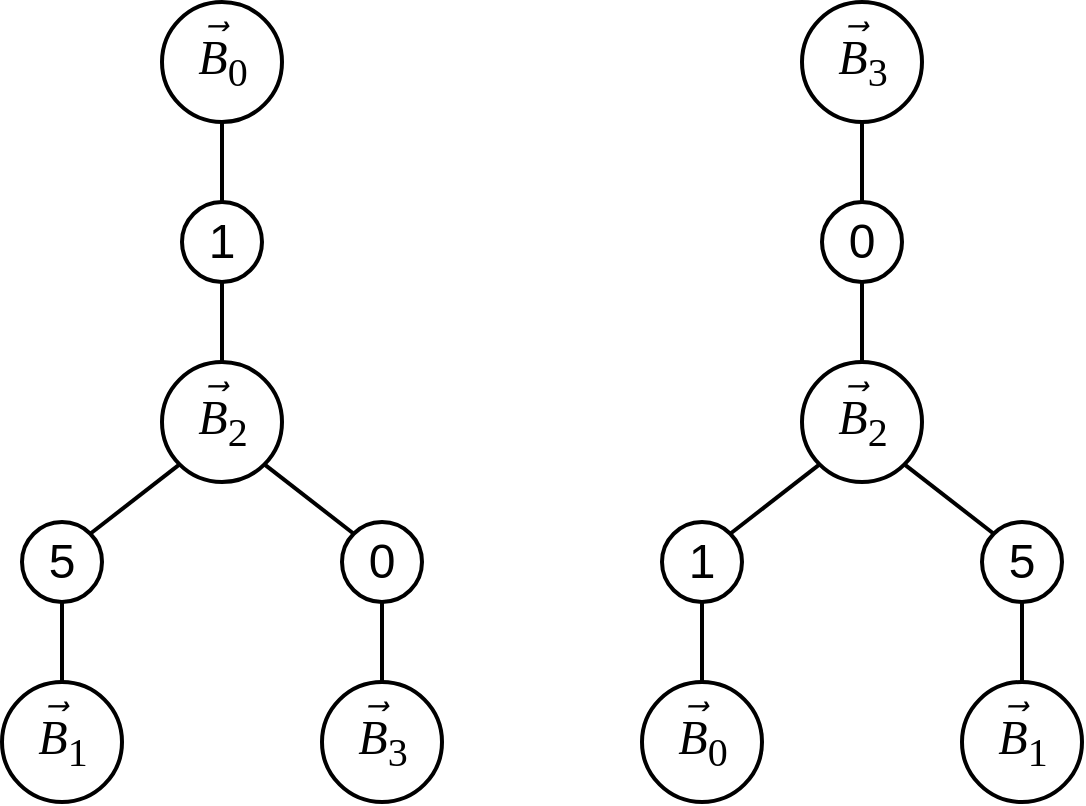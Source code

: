 <mxfile version="24.7.14">
  <diagram name="Page-1" id="zdLS6XzUSG3x8lp1yBCd">
    <mxGraphModel dx="1434" dy="841" grid="1" gridSize="10" guides="1" tooltips="1" connect="1" arrows="1" fold="1" page="1" pageScale="1" pageWidth="827" pageHeight="1169" background="none" math="0" shadow="0">
      <root>
        <mxCell id="0" />
        <mxCell id="1" parent="0" />
        <mxCell id="ZnwNd1amS8vzW6LrnCgQ-21" value="" style="ellipse;whiteSpace=wrap;html=1;aspect=fixed;strokeWidth=2;fontSize=15;" parent="1" vertex="1">
          <mxGeometry x="150" y="20" width="60" height="60" as="geometry" />
        </mxCell>
        <mxCell id="_PjYLiZ7u1xAUvMMXe8_-4" value="&lt;font face=&quot;Helvetica&quot; style=&quot;font-size: 24px;&quot;&gt;1&lt;/font&gt;" style="ellipse;whiteSpace=wrap;html=1;aspect=fixed;strokeWidth=2;" parent="1" vertex="1">
          <mxGeometry x="160" y="120" width="40" height="40" as="geometry" />
        </mxCell>
        <mxCell id="ZnwNd1amS8vzW6LrnCgQ-4" value="&lt;span style=&quot;font-size: 24px;&quot;&gt;&lt;span style=&quot;font-style: italic;&quot;&gt;B&lt;/span&gt;&lt;span style=&quot;&quot;&gt;&lt;sub style=&quot;&quot;&gt;0&lt;/sub&gt;&lt;/span&gt;&lt;/span&gt;" style="text;html=1;align=center;verticalAlign=middle;resizable=0;points=[];autosize=1;strokeColor=none;fillColor=none;strokeWidth=1;fontFamily=Times New Roman;fontStyle=0" parent="1" vertex="1">
          <mxGeometry x="155" y="25" width="50" height="50" as="geometry" />
        </mxCell>
        <mxCell id="ZnwNd1amS8vzW6LrnCgQ-15" value="&lt;var style=&quot;font-size: 24px;&quot; class=&quot;vector&quot;&gt;&lt;span style=&quot;font-size: 24px;&quot;&gt;&lt;font style=&quot;font-size: 24px;&quot;&gt;⃗&lt;/font&gt;&lt;/span&gt;&lt;/var&gt;" style="text;html=1;align=center;verticalAlign=middle;resizable=0;points=[];autosize=1;strokeColor=none;fillColor=none;fontFamily=Times New Roman;fontSize=24;" parent="1" vertex="1">
          <mxGeometry x="170" y="20" width="20" height="40" as="geometry" />
        </mxCell>
        <mxCell id="ZnwNd1amS8vzW6LrnCgQ-22" value="" style="endArrow=none;html=1;rounded=0;entryX=0.5;entryY=1;entryDx=0;entryDy=0;exitX=0.5;exitY=0;exitDx=0;exitDy=0;fontSize=11;strokeWidth=2;" parent="1" source="_PjYLiZ7u1xAUvMMXe8_-4" target="ZnwNd1amS8vzW6LrnCgQ-21" edge="1">
          <mxGeometry width="50" height="50" relative="1" as="geometry">
            <mxPoint x="160" y="240" as="sourcePoint" />
            <mxPoint x="210" y="190" as="targetPoint" />
          </mxGeometry>
        </mxCell>
        <mxCell id="ZnwNd1amS8vzW6LrnCgQ-26" value="" style="ellipse;whiteSpace=wrap;html=1;aspect=fixed;strokeWidth=2;fontSize=15;" parent="1" vertex="1">
          <mxGeometry x="150" y="200" width="60" height="60" as="geometry" />
        </mxCell>
        <mxCell id="ZnwNd1amS8vzW6LrnCgQ-27" value="&lt;span style=&quot;font-size: 24px;&quot;&gt;&lt;span style=&quot;font-style: italic;&quot;&gt;B&lt;/span&gt;&lt;span style=&quot;&quot;&gt;&lt;sub style=&quot;&quot;&gt;2&lt;/sub&gt;&lt;/span&gt;&lt;/span&gt;" style="text;html=1;align=center;verticalAlign=middle;resizable=0;points=[];autosize=1;strokeColor=none;fillColor=none;strokeWidth=1;fontFamily=Times New Roman;fontStyle=0" parent="1" vertex="1">
          <mxGeometry x="155" y="205" width="50" height="50" as="geometry" />
        </mxCell>
        <mxCell id="ZnwNd1amS8vzW6LrnCgQ-28" value="&lt;var style=&quot;font-size: 24px;&quot; class=&quot;vector&quot;&gt;&lt;span style=&quot;font-size: 24px;&quot;&gt;&lt;font style=&quot;font-size: 24px;&quot;&gt;⃗&lt;/font&gt;&lt;/span&gt;&lt;/var&gt;" style="text;html=1;align=center;verticalAlign=middle;resizable=0;points=[];autosize=1;strokeColor=none;fillColor=none;fontFamily=Times New Roman;fontSize=24;" parent="1" vertex="1">
          <mxGeometry x="170" y="200" width="20" height="40" as="geometry" />
        </mxCell>
        <mxCell id="ZnwNd1amS8vzW6LrnCgQ-33" value="" style="endArrow=none;html=1;rounded=0;entryX=0.5;entryY=0;entryDx=0;entryDy=0;exitX=0.5;exitY=1;exitDx=0;exitDy=0;fontSize=11;strokeWidth=2;" parent="1" source="_PjYLiZ7u1xAUvMMXe8_-4" target="ZnwNd1amS8vzW6LrnCgQ-26" edge="1">
          <mxGeometry width="50" height="50" relative="1" as="geometry">
            <mxPoint x="190" y="130" as="sourcePoint" />
            <mxPoint x="190" y="90" as="targetPoint" />
          </mxGeometry>
        </mxCell>
        <mxCell id="ZnwNd1amS8vzW6LrnCgQ-35" value="&lt;font face=&quot;Helvetica&quot; style=&quot;font-size: 24px;&quot;&gt;5&lt;/font&gt;" style="ellipse;whiteSpace=wrap;html=1;aspect=fixed;strokeWidth=2;" parent="1" vertex="1">
          <mxGeometry x="80" y="280" width="40" height="40" as="geometry" />
        </mxCell>
        <mxCell id="ZnwNd1amS8vzW6LrnCgQ-36" value="&lt;font face=&quot;Helvetica&quot; style=&quot;font-size: 24px;&quot;&gt;0&lt;/font&gt;" style="ellipse;whiteSpace=wrap;html=1;aspect=fixed;strokeWidth=2;" parent="1" vertex="1">
          <mxGeometry x="240" y="280" width="40" height="40" as="geometry" />
        </mxCell>
        <mxCell id="ZnwNd1amS8vzW6LrnCgQ-38" value="" style="endArrow=none;html=1;rounded=0;entryX=1;entryY=0;entryDx=0;entryDy=0;exitX=0;exitY=1;exitDx=0;exitDy=0;fontSize=11;strokeWidth=2;" parent="1" source="ZnwNd1amS8vzW6LrnCgQ-26" target="ZnwNd1amS8vzW6LrnCgQ-35" edge="1">
          <mxGeometry width="50" height="50" relative="1" as="geometry">
            <mxPoint x="190" y="170" as="sourcePoint" />
            <mxPoint x="190" y="210" as="targetPoint" />
          </mxGeometry>
        </mxCell>
        <mxCell id="ZnwNd1amS8vzW6LrnCgQ-41" value="" style="ellipse;whiteSpace=wrap;html=1;aspect=fixed;strokeWidth=2;fontSize=15;" parent="1" vertex="1">
          <mxGeometry x="70" y="360" width="60" height="60" as="geometry" />
        </mxCell>
        <mxCell id="ZnwNd1amS8vzW6LrnCgQ-42" value="&lt;span style=&quot;font-size: 24px;&quot;&gt;&lt;span style=&quot;font-style: italic;&quot;&gt;B&lt;/span&gt;&lt;span style=&quot;&quot;&gt;&lt;sub style=&quot;&quot;&gt;1&lt;/sub&gt;&lt;/span&gt;&lt;/span&gt;" style="text;html=1;align=center;verticalAlign=middle;resizable=0;points=[];autosize=1;strokeColor=none;fillColor=none;strokeWidth=1;fontFamily=Times New Roman;fontStyle=0" parent="1" vertex="1">
          <mxGeometry x="75" y="365" width="50" height="50" as="geometry" />
        </mxCell>
        <mxCell id="ZnwNd1amS8vzW6LrnCgQ-43" value="&lt;var style=&quot;font-size: 24px;&quot; class=&quot;vector&quot;&gt;&lt;span style=&quot;font-size: 24px;&quot;&gt;&lt;font style=&quot;font-size: 24px;&quot;&gt;⃗&lt;/font&gt;&lt;/span&gt;&lt;/var&gt;" style="text;html=1;align=center;verticalAlign=middle;resizable=0;points=[];autosize=1;strokeColor=none;fillColor=none;fontFamily=Times New Roman;fontSize=24;" parent="1" vertex="1">
          <mxGeometry x="90" y="360" width="20" height="40" as="geometry" />
        </mxCell>
        <mxCell id="ZnwNd1amS8vzW6LrnCgQ-44" value="" style="ellipse;whiteSpace=wrap;html=1;aspect=fixed;strokeWidth=2;fontSize=15;" parent="1" vertex="1">
          <mxGeometry x="230" y="360" width="60" height="60" as="geometry" />
        </mxCell>
        <mxCell id="ZnwNd1amS8vzW6LrnCgQ-45" value="&lt;span style=&quot;font-size: 24px;&quot;&gt;&lt;span style=&quot;font-style: italic;&quot;&gt;B&lt;/span&gt;&lt;span style=&quot;&quot;&gt;&lt;sub style=&quot;&quot;&gt;3&lt;/sub&gt;&lt;/span&gt;&lt;/span&gt;" style="text;html=1;align=center;verticalAlign=middle;resizable=0;points=[];autosize=1;strokeColor=none;fillColor=none;strokeWidth=1;fontFamily=Times New Roman;fontStyle=0" parent="1" vertex="1">
          <mxGeometry x="235" y="365" width="50" height="50" as="geometry" />
        </mxCell>
        <mxCell id="ZnwNd1amS8vzW6LrnCgQ-46" value="&lt;var style=&quot;font-size: 24px;&quot; class=&quot;vector&quot;&gt;&lt;span style=&quot;font-size: 24px;&quot;&gt;&lt;font style=&quot;font-size: 24px;&quot;&gt;⃗&lt;/font&gt;&lt;/span&gt;&lt;/var&gt;" style="text;html=1;align=center;verticalAlign=middle;resizable=0;points=[];autosize=1;strokeColor=none;fillColor=none;fontFamily=Times New Roman;fontSize=24;" parent="1" vertex="1">
          <mxGeometry x="250" y="360" width="20" height="40" as="geometry" />
        </mxCell>
        <mxCell id="ZnwNd1amS8vzW6LrnCgQ-50" value="" style="endArrow=none;html=1;rounded=0;entryX=0.5;entryY=0;entryDx=0;entryDy=0;exitX=0.5;exitY=1;exitDx=0;exitDy=0;fontSize=11;strokeWidth=2;" parent="1" source="ZnwNd1amS8vzW6LrnCgQ-35" target="ZnwNd1amS8vzW6LrnCgQ-41" edge="1">
          <mxGeometry width="50" height="50" relative="1" as="geometry">
            <mxPoint x="190" y="270" as="sourcePoint" />
            <mxPoint x="190" y="310" as="targetPoint" />
          </mxGeometry>
        </mxCell>
        <mxCell id="ZnwNd1amS8vzW6LrnCgQ-51" value="" style="endArrow=none;html=1;rounded=0;entryX=0.5;entryY=1;entryDx=0;entryDy=0;exitX=0.5;exitY=0;exitDx=0;exitDy=0;fontSize=11;strokeWidth=2;" parent="1" source="ZnwNd1amS8vzW6LrnCgQ-44" target="ZnwNd1amS8vzW6LrnCgQ-36" edge="1">
          <mxGeometry width="50" height="50" relative="1" as="geometry">
            <mxPoint x="190" y="350" as="sourcePoint" />
            <mxPoint x="190" y="390" as="targetPoint" />
          </mxGeometry>
        </mxCell>
        <mxCell id="JV86v5v1ffETa2Jir-am-1" value="" style="endArrow=none;html=1;rounded=0;entryX=0;entryY=0;entryDx=0;entryDy=0;exitX=1;exitY=1;exitDx=0;exitDy=0;fontSize=11;strokeWidth=2;" parent="1" source="ZnwNd1amS8vzW6LrnCgQ-26" target="ZnwNd1amS8vzW6LrnCgQ-36" edge="1">
          <mxGeometry width="50" height="50" relative="1" as="geometry">
            <mxPoint x="169" y="261" as="sourcePoint" />
            <mxPoint x="124" y="296" as="targetPoint" />
          </mxGeometry>
        </mxCell>
        <mxCell id="AJQHjICt7GwUGPfyjNmZ-1" value="" style="ellipse;whiteSpace=wrap;html=1;aspect=fixed;strokeWidth=2;fontSize=15;" parent="1" vertex="1">
          <mxGeometry x="470" y="20" width="60" height="60" as="geometry" />
        </mxCell>
        <mxCell id="AJQHjICt7GwUGPfyjNmZ-2" value="&lt;font face=&quot;Helvetica&quot; style=&quot;font-size: 24px;&quot;&gt;0&lt;/font&gt;" style="ellipse;whiteSpace=wrap;html=1;aspect=fixed;strokeWidth=2;" parent="1" vertex="1">
          <mxGeometry x="480" y="120" width="40" height="40" as="geometry" />
        </mxCell>
        <mxCell id="AJQHjICt7GwUGPfyjNmZ-3" value="&lt;span style=&quot;font-size: 24px;&quot;&gt;&lt;span style=&quot;font-style: italic;&quot;&gt;B&lt;/span&gt;&lt;span style=&quot;&quot;&gt;&lt;sub style=&quot;&quot;&gt;3&lt;/sub&gt;&lt;/span&gt;&lt;/span&gt;" style="text;html=1;align=center;verticalAlign=middle;resizable=0;points=[];autosize=1;strokeColor=none;fillColor=none;strokeWidth=1;fontFamily=Times New Roman;fontStyle=0" parent="1" vertex="1">
          <mxGeometry x="475" y="25" width="50" height="50" as="geometry" />
        </mxCell>
        <mxCell id="AJQHjICt7GwUGPfyjNmZ-4" value="&lt;var style=&quot;font-size: 24px;&quot; class=&quot;vector&quot;&gt;&lt;span style=&quot;font-size: 24px;&quot;&gt;&lt;font style=&quot;font-size: 24px;&quot;&gt;⃗&lt;/font&gt;&lt;/span&gt;&lt;/var&gt;" style="text;html=1;align=center;verticalAlign=middle;resizable=0;points=[];autosize=1;strokeColor=none;fillColor=none;fontFamily=Times New Roman;fontSize=24;" parent="1" vertex="1">
          <mxGeometry x="490" y="20" width="20" height="40" as="geometry" />
        </mxCell>
        <mxCell id="AJQHjICt7GwUGPfyjNmZ-5" value="" style="endArrow=none;html=1;rounded=0;entryX=0.5;entryY=1;entryDx=0;entryDy=0;exitX=0.5;exitY=0;exitDx=0;exitDy=0;fontSize=11;strokeWidth=2;" parent="1" source="AJQHjICt7GwUGPfyjNmZ-2" target="AJQHjICt7GwUGPfyjNmZ-1" edge="1">
          <mxGeometry width="50" height="50" relative="1" as="geometry">
            <mxPoint x="480" y="240" as="sourcePoint" />
            <mxPoint x="530" y="190" as="targetPoint" />
          </mxGeometry>
        </mxCell>
        <mxCell id="AJQHjICt7GwUGPfyjNmZ-6" value="" style="ellipse;whiteSpace=wrap;html=1;aspect=fixed;strokeWidth=2;fontSize=15;" parent="1" vertex="1">
          <mxGeometry x="470" y="200" width="60" height="60" as="geometry" />
        </mxCell>
        <mxCell id="AJQHjICt7GwUGPfyjNmZ-7" value="&lt;span style=&quot;font-size: 24px;&quot;&gt;&lt;span style=&quot;font-style: italic;&quot;&gt;B&lt;/span&gt;&lt;span style=&quot;&quot;&gt;&lt;sub style=&quot;&quot;&gt;2&lt;/sub&gt;&lt;/span&gt;&lt;/span&gt;" style="text;html=1;align=center;verticalAlign=middle;resizable=0;points=[];autosize=1;strokeColor=none;fillColor=none;strokeWidth=1;fontFamily=Times New Roman;fontStyle=0" parent="1" vertex="1">
          <mxGeometry x="475" y="205" width="50" height="50" as="geometry" />
        </mxCell>
        <mxCell id="AJQHjICt7GwUGPfyjNmZ-8" value="&lt;var style=&quot;font-size: 24px;&quot; class=&quot;vector&quot;&gt;&lt;span style=&quot;font-size: 24px;&quot;&gt;&lt;font style=&quot;font-size: 24px;&quot;&gt;⃗&lt;/font&gt;&lt;/span&gt;&lt;/var&gt;" style="text;html=1;align=center;verticalAlign=middle;resizable=0;points=[];autosize=1;strokeColor=none;fillColor=none;fontFamily=Times New Roman;fontSize=24;" parent="1" vertex="1">
          <mxGeometry x="490" y="200" width="20" height="40" as="geometry" />
        </mxCell>
        <mxCell id="AJQHjICt7GwUGPfyjNmZ-9" value="" style="endArrow=none;html=1;rounded=0;entryX=0.5;entryY=0;entryDx=0;entryDy=0;exitX=0.5;exitY=1;exitDx=0;exitDy=0;fontSize=11;strokeWidth=2;" parent="1" source="AJQHjICt7GwUGPfyjNmZ-2" target="AJQHjICt7GwUGPfyjNmZ-6" edge="1">
          <mxGeometry width="50" height="50" relative="1" as="geometry">
            <mxPoint x="510" y="130" as="sourcePoint" />
            <mxPoint x="510" y="90" as="targetPoint" />
          </mxGeometry>
        </mxCell>
        <mxCell id="AJQHjICt7GwUGPfyjNmZ-10" value="&lt;font face=&quot;Helvetica&quot; style=&quot;font-size: 24px;&quot;&gt;1&lt;/font&gt;" style="ellipse;whiteSpace=wrap;html=1;aspect=fixed;strokeWidth=2;" parent="1" vertex="1">
          <mxGeometry x="400" y="280" width="40" height="40" as="geometry" />
        </mxCell>
        <mxCell id="AJQHjICt7GwUGPfyjNmZ-11" value="&lt;font face=&quot;Helvetica&quot; style=&quot;font-size: 24px;&quot;&gt;5&lt;/font&gt;" style="ellipse;whiteSpace=wrap;html=1;aspect=fixed;strokeWidth=2;" parent="1" vertex="1">
          <mxGeometry x="560" y="280" width="40" height="40" as="geometry" />
        </mxCell>
        <mxCell id="AJQHjICt7GwUGPfyjNmZ-12" value="" style="endArrow=none;html=1;rounded=0;entryX=1;entryY=0;entryDx=0;entryDy=0;exitX=0;exitY=1;exitDx=0;exitDy=0;fontSize=11;strokeWidth=2;" parent="1" source="AJQHjICt7GwUGPfyjNmZ-6" target="AJQHjICt7GwUGPfyjNmZ-10" edge="1">
          <mxGeometry width="50" height="50" relative="1" as="geometry">
            <mxPoint x="510" y="170" as="sourcePoint" />
            <mxPoint x="510" y="210" as="targetPoint" />
          </mxGeometry>
        </mxCell>
        <mxCell id="AJQHjICt7GwUGPfyjNmZ-13" value="" style="ellipse;whiteSpace=wrap;html=1;aspect=fixed;strokeWidth=2;fontSize=15;" parent="1" vertex="1">
          <mxGeometry x="390" y="360" width="60" height="60" as="geometry" />
        </mxCell>
        <mxCell id="AJQHjICt7GwUGPfyjNmZ-14" value="&lt;span style=&quot;font-size: 24px;&quot;&gt;&lt;span style=&quot;font-style: italic;&quot;&gt;B&lt;/span&gt;&lt;span style=&quot;&quot;&gt;&lt;sub style=&quot;&quot;&gt;0&lt;/sub&gt;&lt;/span&gt;&lt;/span&gt;" style="text;html=1;align=center;verticalAlign=middle;resizable=0;points=[];autosize=1;strokeColor=none;fillColor=none;strokeWidth=1;fontFamily=Times New Roman;fontStyle=0" parent="1" vertex="1">
          <mxGeometry x="395" y="365" width="50" height="50" as="geometry" />
        </mxCell>
        <mxCell id="AJQHjICt7GwUGPfyjNmZ-15" value="&lt;var style=&quot;font-size: 24px;&quot; class=&quot;vector&quot;&gt;&lt;span style=&quot;font-size: 24px;&quot;&gt;&lt;font style=&quot;font-size: 24px;&quot;&gt;⃗&lt;/font&gt;&lt;/span&gt;&lt;/var&gt;" style="text;html=1;align=center;verticalAlign=middle;resizable=0;points=[];autosize=1;strokeColor=none;fillColor=none;fontFamily=Times New Roman;fontSize=24;" parent="1" vertex="1">
          <mxGeometry x="410" y="360" width="20" height="40" as="geometry" />
        </mxCell>
        <mxCell id="AJQHjICt7GwUGPfyjNmZ-16" value="" style="ellipse;whiteSpace=wrap;html=1;aspect=fixed;strokeWidth=2;fontSize=15;" parent="1" vertex="1">
          <mxGeometry x="550" y="360" width="60" height="60" as="geometry" />
        </mxCell>
        <mxCell id="AJQHjICt7GwUGPfyjNmZ-17" value="&lt;span style=&quot;font-size: 24px;&quot;&gt;&lt;span style=&quot;font-style: italic;&quot;&gt;B&lt;/span&gt;&lt;span style=&quot;&quot;&gt;&lt;sub style=&quot;&quot;&gt;1&lt;/sub&gt;&lt;/span&gt;&lt;/span&gt;" style="text;html=1;align=center;verticalAlign=middle;resizable=0;points=[];autosize=1;strokeColor=none;fillColor=none;strokeWidth=1;fontFamily=Times New Roman;fontStyle=0" parent="1" vertex="1">
          <mxGeometry x="555" y="365" width="50" height="50" as="geometry" />
        </mxCell>
        <mxCell id="AJQHjICt7GwUGPfyjNmZ-18" value="&lt;var style=&quot;font-size: 24px;&quot; class=&quot;vector&quot;&gt;&lt;span style=&quot;font-size: 24px;&quot;&gt;&lt;font style=&quot;font-size: 24px;&quot;&gt;⃗&lt;/font&gt;&lt;/span&gt;&lt;/var&gt;" style="text;html=1;align=center;verticalAlign=middle;resizable=0;points=[];autosize=1;strokeColor=none;fillColor=none;fontFamily=Times New Roman;fontSize=24;" parent="1" vertex="1">
          <mxGeometry x="570" y="360" width="20" height="40" as="geometry" />
        </mxCell>
        <mxCell id="AJQHjICt7GwUGPfyjNmZ-19" value="" style="endArrow=none;html=1;rounded=0;entryX=0.5;entryY=0;entryDx=0;entryDy=0;exitX=0.5;exitY=1;exitDx=0;exitDy=0;fontSize=11;strokeWidth=2;" parent="1" source="AJQHjICt7GwUGPfyjNmZ-10" target="AJQHjICt7GwUGPfyjNmZ-13" edge="1">
          <mxGeometry width="50" height="50" relative="1" as="geometry">
            <mxPoint x="510" y="270" as="sourcePoint" />
            <mxPoint x="510" y="310" as="targetPoint" />
          </mxGeometry>
        </mxCell>
        <mxCell id="AJQHjICt7GwUGPfyjNmZ-20" value="" style="endArrow=none;html=1;rounded=0;entryX=0.5;entryY=1;entryDx=0;entryDy=0;exitX=0.5;exitY=0;exitDx=0;exitDy=0;fontSize=11;strokeWidth=2;" parent="1" source="AJQHjICt7GwUGPfyjNmZ-16" target="AJQHjICt7GwUGPfyjNmZ-11" edge="1">
          <mxGeometry width="50" height="50" relative="1" as="geometry">
            <mxPoint x="510" y="350" as="sourcePoint" />
            <mxPoint x="510" y="390" as="targetPoint" />
          </mxGeometry>
        </mxCell>
        <mxCell id="AJQHjICt7GwUGPfyjNmZ-21" value="" style="endArrow=none;html=1;rounded=0;entryX=0;entryY=0;entryDx=0;entryDy=0;exitX=1;exitY=1;exitDx=0;exitDy=0;fontSize=11;strokeWidth=2;" parent="1" source="AJQHjICt7GwUGPfyjNmZ-6" target="AJQHjICt7GwUGPfyjNmZ-11" edge="1">
          <mxGeometry width="50" height="50" relative="1" as="geometry">
            <mxPoint x="489" y="261" as="sourcePoint" />
            <mxPoint x="444" y="296" as="targetPoint" />
          </mxGeometry>
        </mxCell>
      </root>
    </mxGraphModel>
  </diagram>
</mxfile>
